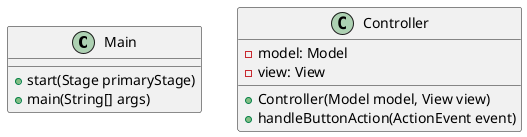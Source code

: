 @startuml
class Main {
    +start(Stage primaryStage)
    +main(String[] args)
}

class Controller {
    -model: Model
    -view: View
    +Controller(Model model, View view)
    +handleButtonAction(ActionEvent event)
}
@enduml